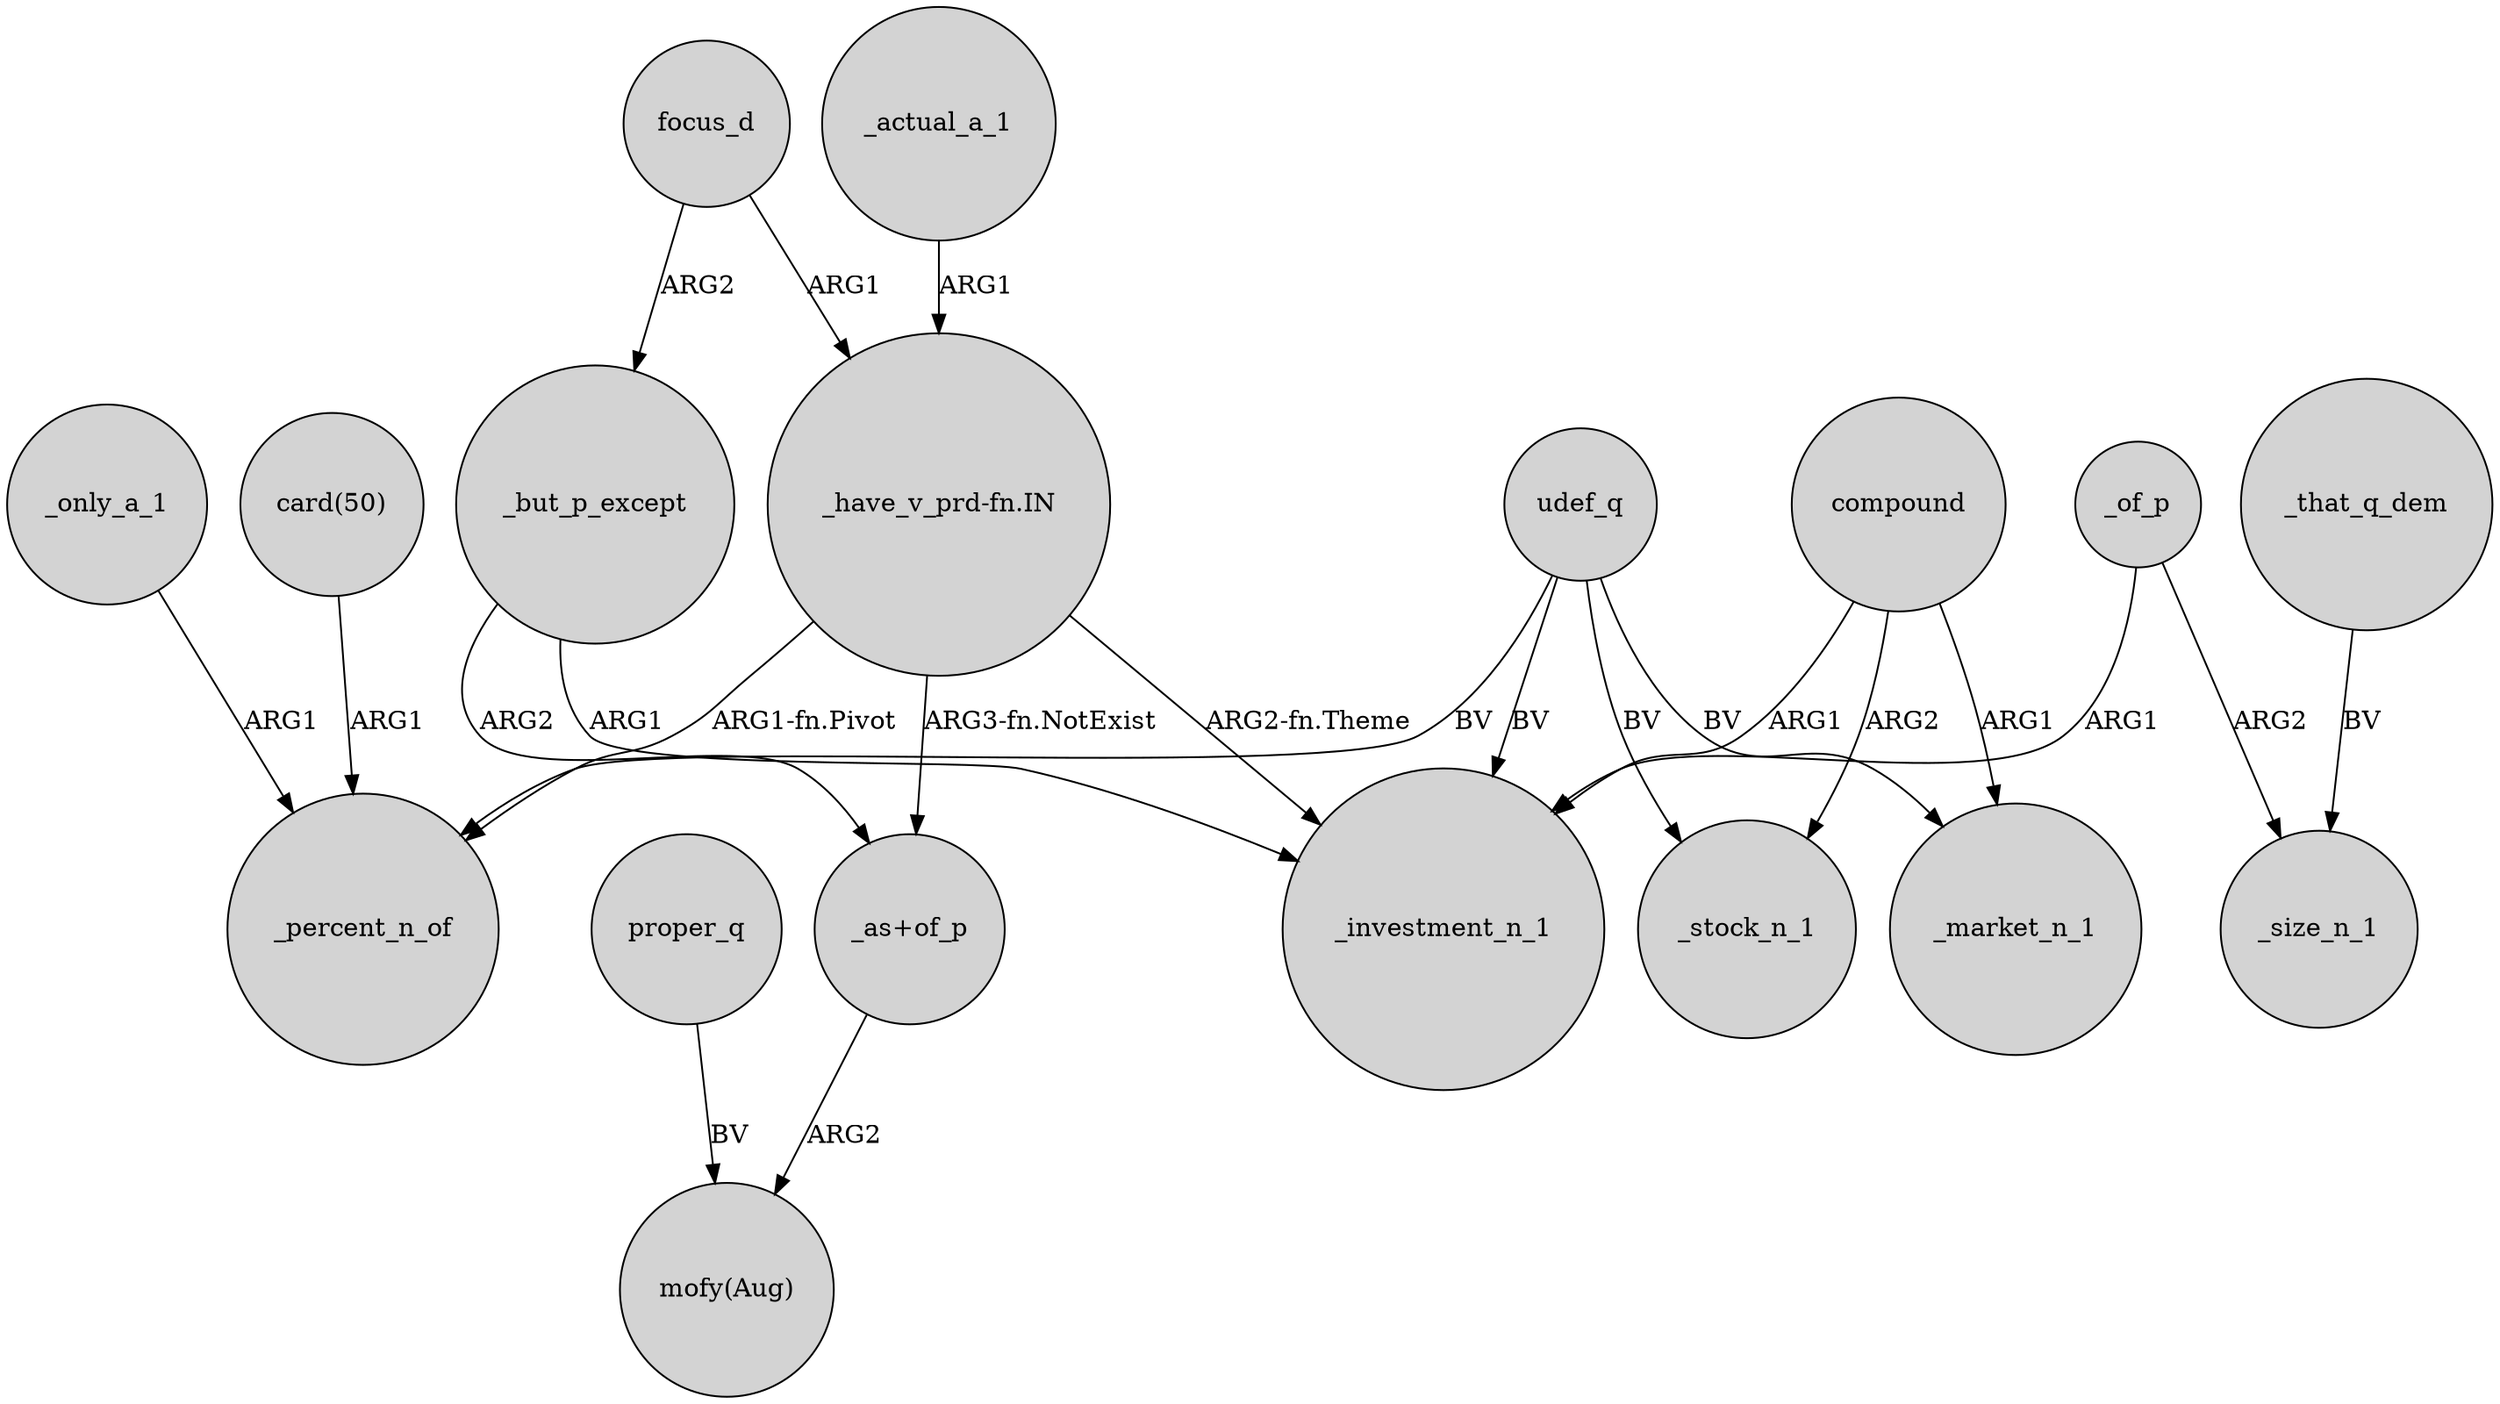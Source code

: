 digraph {
	node [shape=circle style=filled]
	_but_p_except -> "_as+of_p" [label=ARG2]
	_that_q_dem -> _size_n_1 [label=BV]
	_only_a_1 -> _percent_n_of [label=ARG1]
	udef_q -> _market_n_1 [label=BV]
	_actual_a_1 -> "_have_v_prd-fn.IN" [label=ARG1]
	"_have_v_prd-fn.IN" -> _investment_n_1 [label="ARG2-fn.Theme"]
	focus_d -> "_have_v_prd-fn.IN" [label=ARG1]
	compound -> _investment_n_1 [label=ARG1]
	compound -> _stock_n_1 [label=ARG2]
	_of_p -> _size_n_1 [label=ARG2]
	"_have_v_prd-fn.IN" -> "_as+of_p" [label="ARG3-fn.NotExist"]
	"card(50)" -> _percent_n_of [label=ARG1]
	udef_q -> _stock_n_1 [label=BV]
	proper_q -> "mofy(Aug)" [label=BV]
	focus_d -> _but_p_except [label=ARG2]
	udef_q -> _investment_n_1 [label=BV]
	udef_q -> _percent_n_of [label=BV]
	compound -> _market_n_1 [label=ARG1]
	_but_p_except -> _investment_n_1 [label=ARG1]
	"_have_v_prd-fn.IN" -> _percent_n_of [label="ARG1-fn.Pivot"]
	_of_p -> _investment_n_1 [label=ARG1]
	"_as+of_p" -> "mofy(Aug)" [label=ARG2]
}
